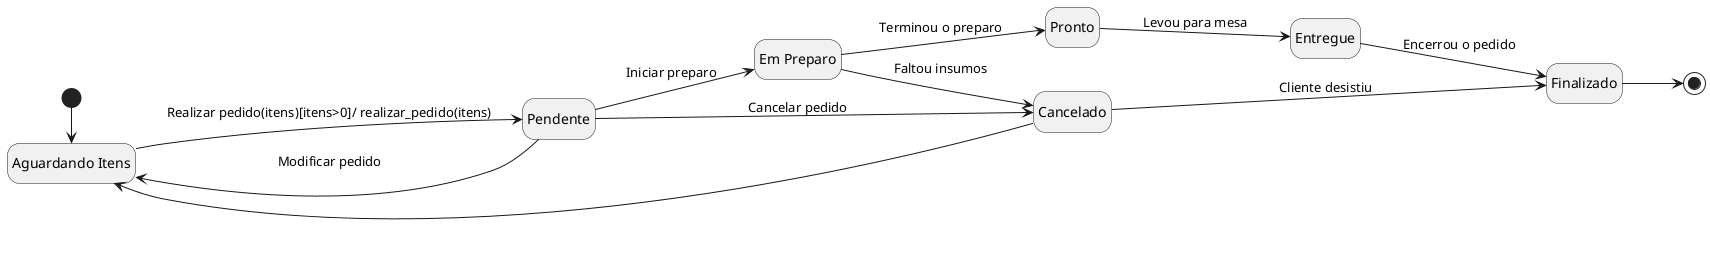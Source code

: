 @startuml "Diagrama de Estados (Pedido)"
hide empty description
left to right direction

state "Em Preparo" as em_preparo
state "Pronto" as pronto
state "Aguardando Itens" as aguardando_itens
state "Cancelado" as cancelado
state "Pendente" as pendente
state "Entregue" as entregue
state "Finalizado" as finalizado

[*]-right-> aguardando_itens
aguardando_itens --> pendente: Realizar pedido(itens)[itens>0]/ realizar_pedido(itens)
pendente --> cancelado: Cancelar pedido
pendente --> em_preparo: Iniciar preparo
pendente --> aguardando_itens: Modificar pedido
em_preparo --> pronto: Terminou o preparo
em_preparo --> cancelado: Faltou insumos
pronto --> entregue: Levou para mesa
entregue --> finalizado: Encerrou o pedido
finalizado --> [*]



cancelado --> finalizado: Cliente desistiu
cancelado --> aguardando_itens
@enduml